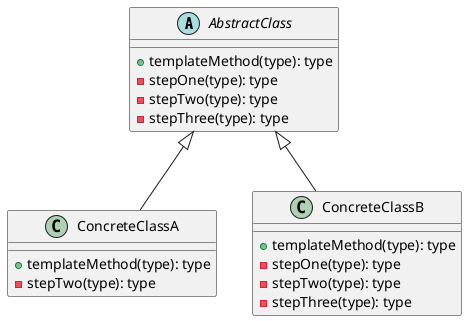 @startuml Template Method

abstract class AbstractClass {
  + templateMethod(type): type
  - stepOne(type): type
  - stepTwo(type): type
  - stepThree(type): type
}

class ConcreteClassA extends AbstractClass {
  + templateMethod(type): type
  - stepTwo(type): type
}

class ConcreteClassB extends AbstractClass {
  + templateMethod(type): type
  - stepOne(type): type
  - stepTwo(type): type
  - stepThree(type): type
}

@enduml